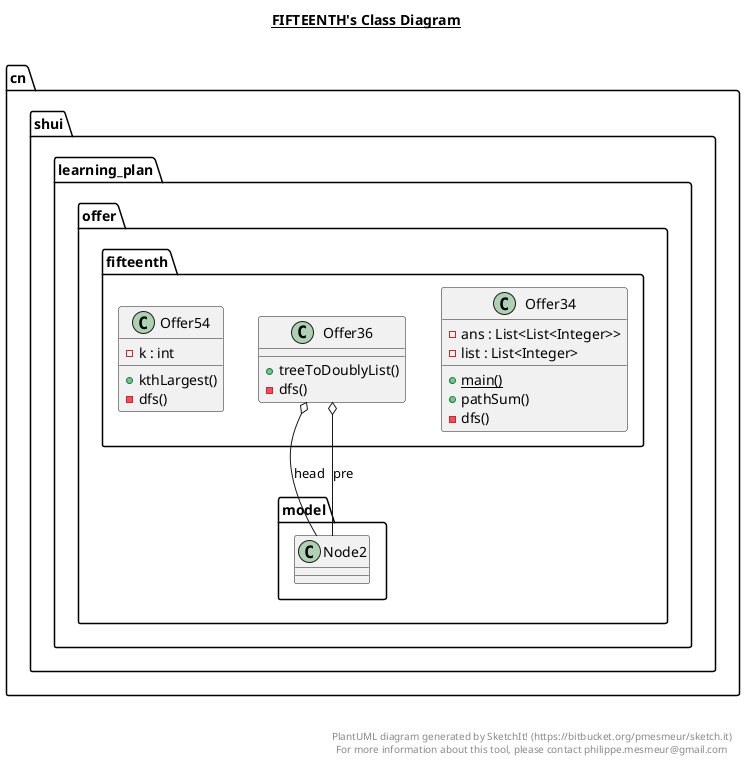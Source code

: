 @startuml

title __FIFTEENTH's Class Diagram__\n

  namespace cn.shui.learning_plan.offer.fifteenth {
    class cn.shui.learning_plan.offer.fifteenth.Offer34 {
        - ans : List<List<Integer>>
        - list : List<Integer>
        {static} + main()
        + pathSum()
        - dfs()
    }
  }
  

  namespace cn.shui.learning_plan.offer.fifteenth {
    class cn.shui.learning_plan.offer.fifteenth.Offer36 {
        + treeToDoublyList()
        - dfs()
    }
  }
  

  namespace cn.shui.learning_plan.offer.fifteenth {
    class cn.shui.learning_plan.offer.fifteenth.Offer54 {
        - k : int
        + kthLargest()
        - dfs()
    }
  }
  

  cn.shui.learning_plan.offer.fifteenth.Offer36 o-- cn.shui.learning_plan.offer.model.Node2 : head
  cn.shui.learning_plan.offer.fifteenth.Offer36 o-- cn.shui.learning_plan.offer.model.Node2 : pre


right footer


PlantUML diagram generated by SketchIt! (https://bitbucket.org/pmesmeur/sketch.it)
For more information about this tool, please contact philippe.mesmeur@gmail.com
endfooter

@enduml
